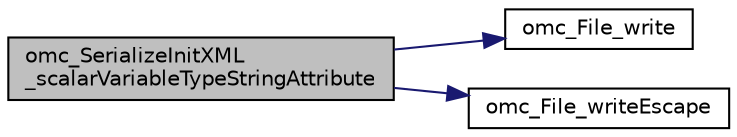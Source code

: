 digraph "omc_SerializeInitXML_scalarVariableTypeStringAttribute"
{
  edge [fontname="Helvetica",fontsize="10",labelfontname="Helvetica",labelfontsize="10"];
  node [fontname="Helvetica",fontsize="10",shape=record];
  rankdir="LR";
  Node2436 [label="omc_SerializeInitXML\l_scalarVariableTypeStringAttribute",height=0.2,width=0.4,color="black", fillcolor="grey75", style="filled", fontcolor="black"];
  Node2436 -> Node2437 [color="midnightblue",fontsize="10",style="solid",fontname="Helvetica"];
  Node2437 [label="omc_File_write",height=0.2,width=0.4,color="black", fillcolor="white", style="filled",URL="$d8/d9c/_file_8c.html#add3b389edd0f17a02ade02ff542984ce"];
  Node2436 -> Node2438 [color="midnightblue",fontsize="10",style="solid",fontname="Helvetica"];
  Node2438 [label="omc_File_writeEscape",height=0.2,width=0.4,color="black", fillcolor="white", style="filled",URL="$d8/d9c/_file_8c.html#ac39aa4ea0422f3d1451b99d770e1c0b3"];
}
